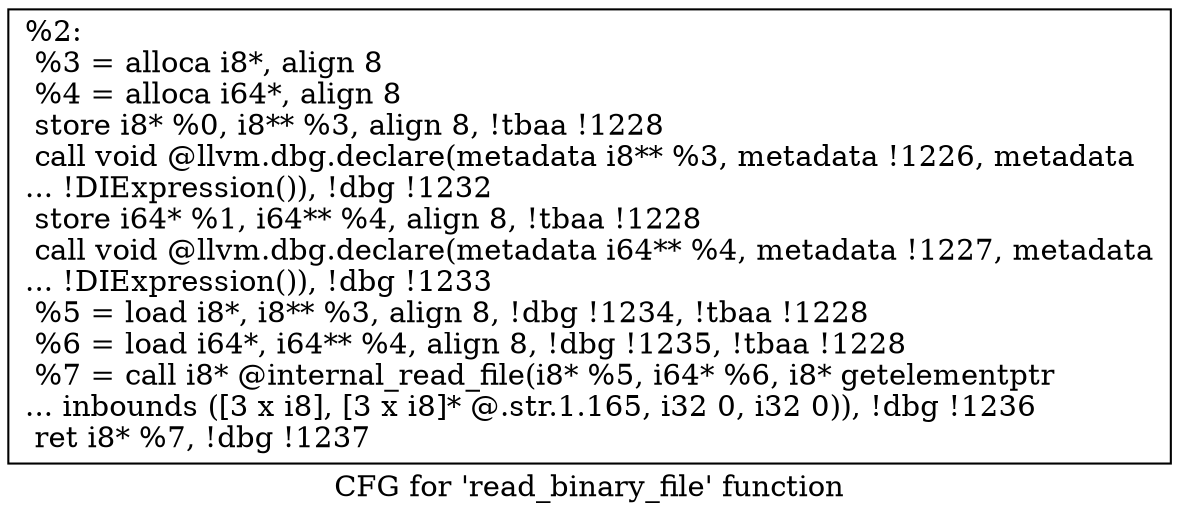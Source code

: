 digraph "CFG for 'read_binary_file' function" {
	label="CFG for 'read_binary_file' function";

	Node0x1b05e10 [shape=record,label="{%2:\l  %3 = alloca i8*, align 8\l  %4 = alloca i64*, align 8\l  store i8* %0, i8** %3, align 8, !tbaa !1228\l  call void @llvm.dbg.declare(metadata i8** %3, metadata !1226, metadata\l... !DIExpression()), !dbg !1232\l  store i64* %1, i64** %4, align 8, !tbaa !1228\l  call void @llvm.dbg.declare(metadata i64** %4, metadata !1227, metadata\l... !DIExpression()), !dbg !1233\l  %5 = load i8*, i8** %3, align 8, !dbg !1234, !tbaa !1228\l  %6 = load i64*, i64** %4, align 8, !dbg !1235, !tbaa !1228\l  %7 = call i8* @internal_read_file(i8* %5, i64* %6, i8* getelementptr\l... inbounds ([3 x i8], [3 x i8]* @.str.1.165, i32 0, i32 0)), !dbg !1236\l  ret i8* %7, !dbg !1237\l}"];
}
